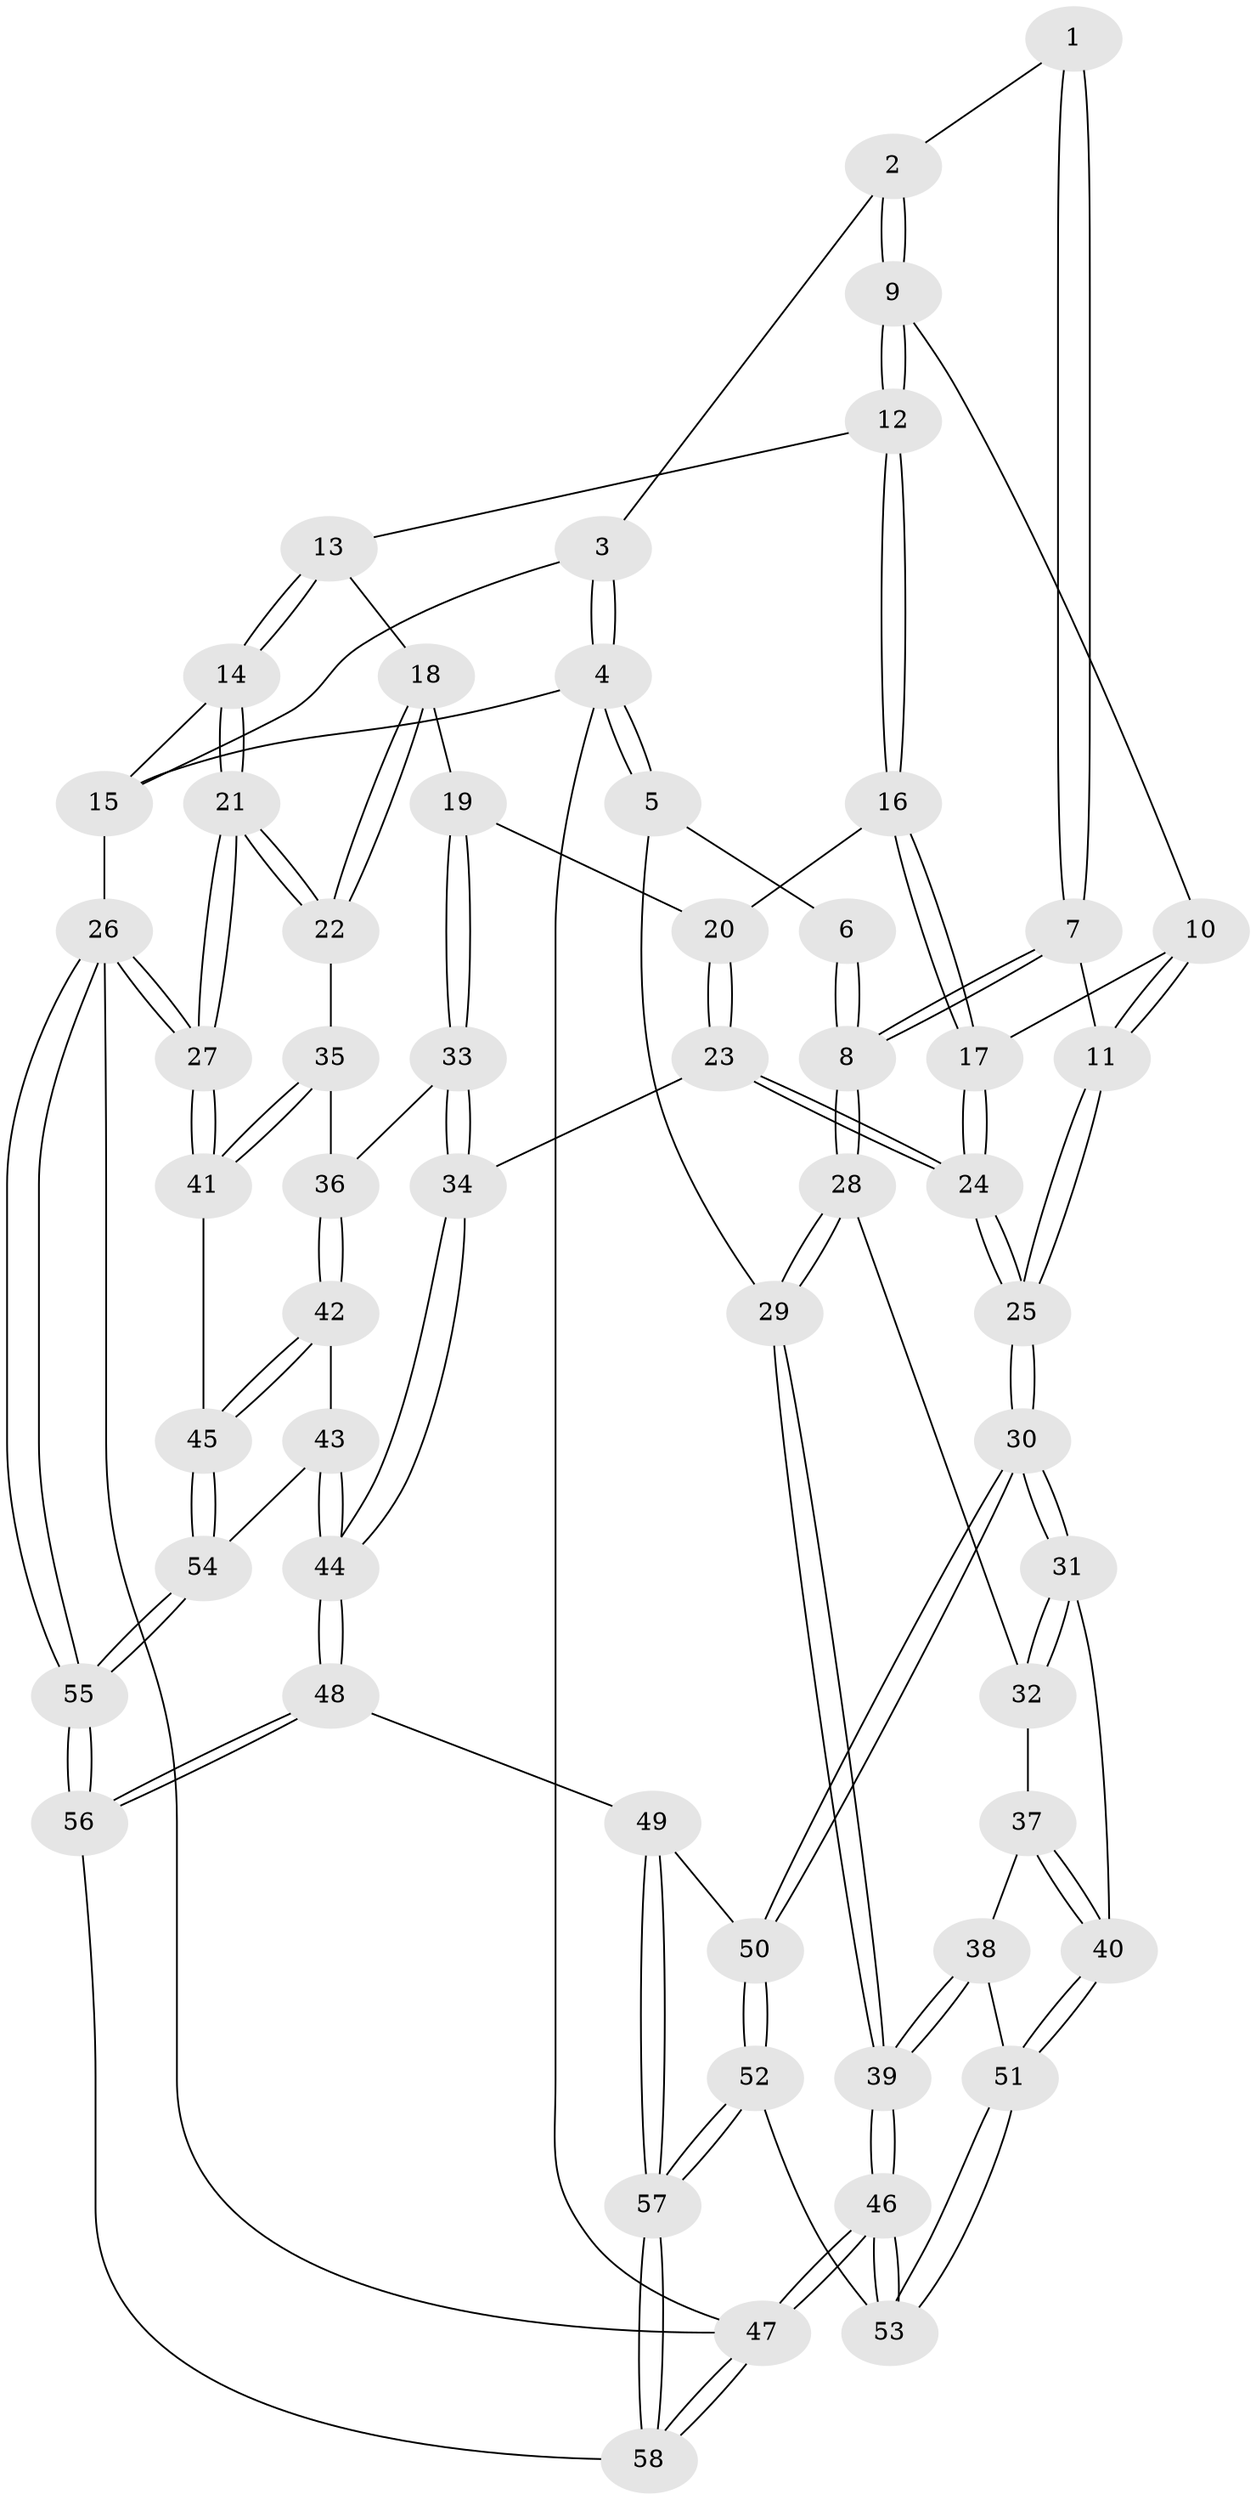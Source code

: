// Generated by graph-tools (version 1.1) at 2025/03/03/09/25 03:03:29]
// undirected, 58 vertices, 142 edges
graph export_dot {
graph [start="1"]
  node [color=gray90,style=filled];
  1 [pos="+0.29335758951480334+0.13549985628873995"];
  2 [pos="+0.31596071490418987+0.11510683068516642"];
  3 [pos="+0.2607328101729711+0"];
  4 [pos="+0+0"];
  5 [pos="+0+0"];
  6 [pos="+0.04571806562127096+0.19210101396089904"];
  7 [pos="+0.08337289048418138+0.42390664200395645"];
  8 [pos="+0.06261256968413076+0.4287569912900221"];
  9 [pos="+0.4183892390349234+0.2001502630623565"];
  10 [pos="+0.2647782557867931+0.39457080791368526"];
  11 [pos="+0.1587481010935465+0.4543039933334592"];
  12 [pos="+0.4755717636150215+0.23972468973694672"];
  13 [pos="+0.9130256410044136+0.13611186343769802"];
  14 [pos="+1+0"];
  15 [pos="+1+0"];
  16 [pos="+0.46779936096463004+0.39849932623504797"];
  17 [pos="+0.46052991037397956+0.4173118882651248"];
  18 [pos="+0.8634621055570851+0.2892966606606247"];
  19 [pos="+0.7639419397657413+0.47953398431257527"];
  20 [pos="+0.6333217538003184+0.45757720350658865"];
  21 [pos="+1+0.571235946748816"];
  22 [pos="+0.9603170931258787+0.5936546366093998"];
  23 [pos="+0.5526020015065889+0.6495525903216247"];
  24 [pos="+0.40499525900403155+0.6009146185702309"];
  25 [pos="+0.3920803734181062+0.6080469086082114"];
  26 [pos="+1+1"];
  27 [pos="+1+0.8693774748549024"];
  28 [pos="+0.03521960965206161+0.4410290705922625"];
  29 [pos="+0+0.45236033471136533"];
  30 [pos="+0.31194932463336267+0.7416327340413202"];
  31 [pos="+0.21493827973966445+0.7460662083735738"];
  32 [pos="+0.05109894243295999+0.48550761411783905"];
  33 [pos="+0.7566492974310461+0.5569036763245991"];
  34 [pos="+0.5805576140897515+0.6607683610855818"];
  35 [pos="+0.9261872995334431+0.6181893574280369"];
  36 [pos="+0.8015749392727249+0.6040840172076475"];
  37 [pos="+0.062404927685377885+0.6404463781720359"];
  38 [pos="+0+0.7373220666524768"];
  39 [pos="+0+0.7077157791075408"];
  40 [pos="+0.1937888858962116+0.7532536578324773"];
  41 [pos="+0.9548737003517517+0.7795729798114825"];
  42 [pos="+0.8026585458659048+0.6270191923665628"];
  43 [pos="+0.6840456254527302+0.7959431333501523"];
  44 [pos="+0.6423839834743741+0.800322654905595"];
  45 [pos="+0.8444882524246702+0.8041305564663677"];
  46 [pos="+0+1"];
  47 [pos="+0+1"];
  48 [pos="+0.596684566320232+0.9294412231899817"];
  49 [pos="+0.49233335325852234+0.8899549477249558"];
  50 [pos="+0.3223260863922609+0.7738780967476906"];
  51 [pos="+0.12537570564434036+0.7887284738501463"];
  52 [pos="+0.26742293894957947+1"];
  53 [pos="+0.08655592223777252+0.8912778752283387"];
  54 [pos="+0.8421603742781058+0.8063476040141985"];
  55 [pos="+0.8152540710271413+1"];
  56 [pos="+0.692453553681167+1"];
  57 [pos="+0.2678228992465451+1"];
  58 [pos="+0.27734778370710655+1"];
  1 -- 2;
  1 -- 7;
  1 -- 7;
  2 -- 3;
  2 -- 9;
  2 -- 9;
  3 -- 4;
  3 -- 4;
  3 -- 15;
  4 -- 5;
  4 -- 5;
  4 -- 15;
  4 -- 47;
  5 -- 6;
  5 -- 29;
  6 -- 8;
  6 -- 8;
  7 -- 8;
  7 -- 8;
  7 -- 11;
  8 -- 28;
  8 -- 28;
  9 -- 10;
  9 -- 12;
  9 -- 12;
  10 -- 11;
  10 -- 11;
  10 -- 17;
  11 -- 25;
  11 -- 25;
  12 -- 13;
  12 -- 16;
  12 -- 16;
  13 -- 14;
  13 -- 14;
  13 -- 18;
  14 -- 15;
  14 -- 21;
  14 -- 21;
  15 -- 26;
  16 -- 17;
  16 -- 17;
  16 -- 20;
  17 -- 24;
  17 -- 24;
  18 -- 19;
  18 -- 22;
  18 -- 22;
  19 -- 20;
  19 -- 33;
  19 -- 33;
  20 -- 23;
  20 -- 23;
  21 -- 22;
  21 -- 22;
  21 -- 27;
  21 -- 27;
  22 -- 35;
  23 -- 24;
  23 -- 24;
  23 -- 34;
  24 -- 25;
  24 -- 25;
  25 -- 30;
  25 -- 30;
  26 -- 27;
  26 -- 27;
  26 -- 55;
  26 -- 55;
  26 -- 47;
  27 -- 41;
  27 -- 41;
  28 -- 29;
  28 -- 29;
  28 -- 32;
  29 -- 39;
  29 -- 39;
  30 -- 31;
  30 -- 31;
  30 -- 50;
  30 -- 50;
  31 -- 32;
  31 -- 32;
  31 -- 40;
  32 -- 37;
  33 -- 34;
  33 -- 34;
  33 -- 36;
  34 -- 44;
  34 -- 44;
  35 -- 36;
  35 -- 41;
  35 -- 41;
  36 -- 42;
  36 -- 42;
  37 -- 38;
  37 -- 40;
  37 -- 40;
  38 -- 39;
  38 -- 39;
  38 -- 51;
  39 -- 46;
  39 -- 46;
  40 -- 51;
  40 -- 51;
  41 -- 45;
  42 -- 43;
  42 -- 45;
  42 -- 45;
  43 -- 44;
  43 -- 44;
  43 -- 54;
  44 -- 48;
  44 -- 48;
  45 -- 54;
  45 -- 54;
  46 -- 47;
  46 -- 47;
  46 -- 53;
  46 -- 53;
  47 -- 58;
  47 -- 58;
  48 -- 49;
  48 -- 56;
  48 -- 56;
  49 -- 50;
  49 -- 57;
  49 -- 57;
  50 -- 52;
  50 -- 52;
  51 -- 53;
  51 -- 53;
  52 -- 53;
  52 -- 57;
  52 -- 57;
  54 -- 55;
  54 -- 55;
  55 -- 56;
  55 -- 56;
  56 -- 58;
  57 -- 58;
  57 -- 58;
}

